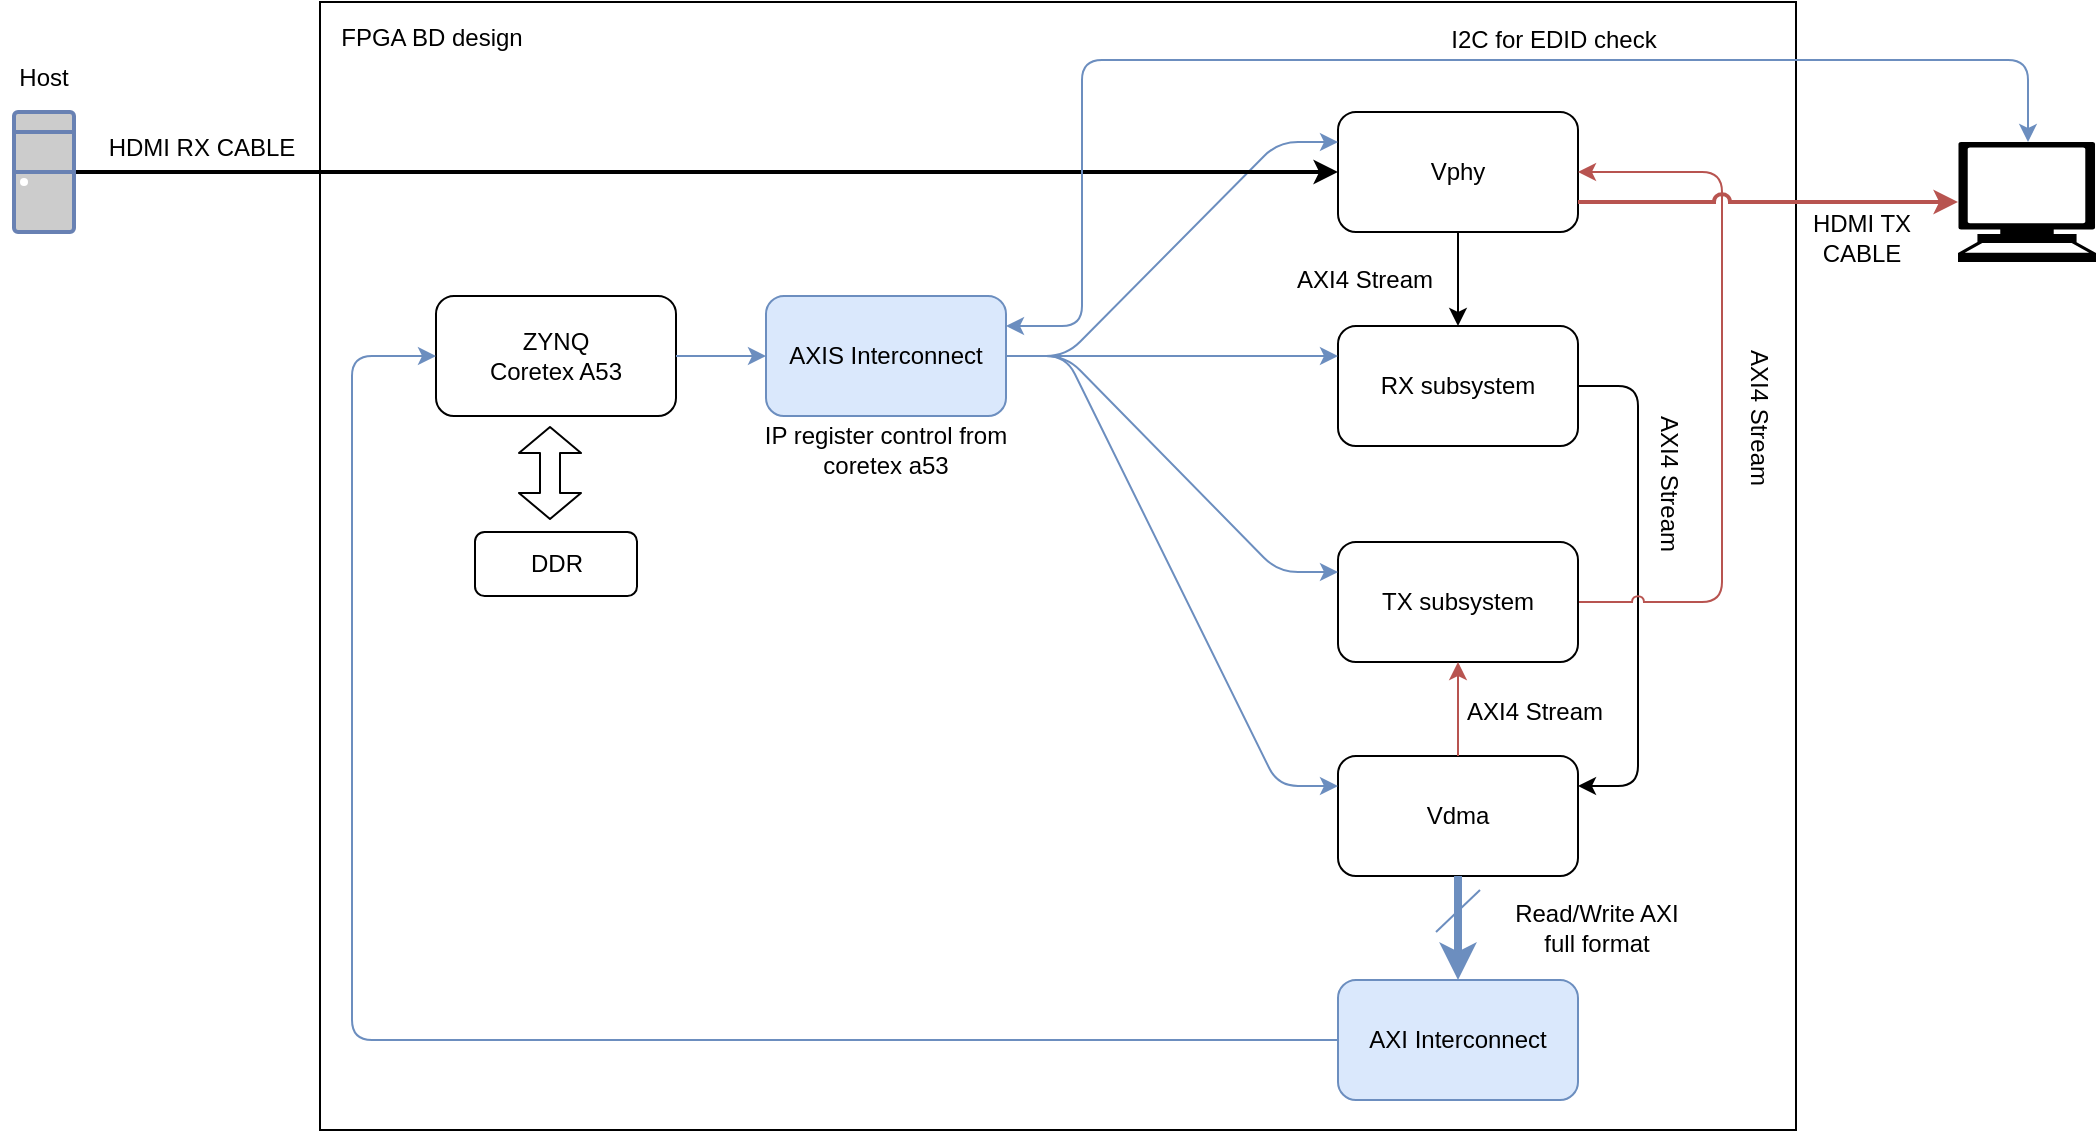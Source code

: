 <mxfile>
    <diagram id="RjBVvk8Mzt5pIrNHiMJC" name="HDMI screen spilt verification flow">
        <mxGraphModel dx="1369" dy="649" grid="0" gridSize="1" guides="1" tooltips="1" connect="1" arrows="1" fold="1" page="1" pageScale="1" pageWidth="1169" pageHeight="827" math="0" shadow="0">
            <root>
                <mxCell id="0"/>
                <mxCell id="1" parent="0"/>
                <mxCell id="vJMkvNvz64s3IryYMbfB-65" value="" style="group" vertex="1" connectable="0" parent="1">
                    <mxGeometry x="42" y="103" width="1048" height="564" as="geometry"/>
                </mxCell>
                <mxCell id="62" value="" style="rounded=0;whiteSpace=wrap;html=1;movable=1;resizable=1;rotatable=1;deletable=1;editable=1;connectable=1;" vertex="1" parent="vJMkvNvz64s3IryYMbfB-65">
                    <mxGeometry x="160" width="738" height="564" as="geometry"/>
                </mxCell>
                <mxCell id="2" value="ZYNQ&lt;br&gt;Coretex A53" style="rounded=1;whiteSpace=wrap;html=1;movable=1;resizable=1;rotatable=1;deletable=1;editable=1;connectable=1;" parent="vJMkvNvz64s3IryYMbfB-65" vertex="1">
                    <mxGeometry x="218" y="147" width="120" height="60" as="geometry"/>
                </mxCell>
                <mxCell id="3" value="Vphy" style="rounded=1;whiteSpace=wrap;html=1;movable=1;resizable=1;rotatable=1;deletable=1;editable=1;connectable=1;" parent="vJMkvNvz64s3IryYMbfB-65" vertex="1">
                    <mxGeometry x="669" y="55" width="120" height="60" as="geometry"/>
                </mxCell>
                <mxCell id="4" value="RX subsystem" style="rounded=1;whiteSpace=wrap;html=1;movable=1;resizable=1;rotatable=1;deletable=1;editable=1;connectable=1;" parent="vJMkvNvz64s3IryYMbfB-65" vertex="1">
                    <mxGeometry x="669" y="162" width="120" height="60" as="geometry"/>
                </mxCell>
                <mxCell id="34" style="edgeStyle=elbowEdgeStyle;elbow=vertical;html=1;entryX=0.5;entryY=0;entryDx=0;entryDy=0;strokeWidth=1;movable=1;resizable=1;rotatable=1;deletable=1;editable=1;connectable=1;" parent="vJMkvNvz64s3IryYMbfB-65" source="3" target="4" edge="1">
                    <mxGeometry relative="1" as="geometry"/>
                </mxCell>
                <mxCell id="5" value="Vdma" style="rounded=1;whiteSpace=wrap;html=1;movable=1;resizable=1;rotatable=1;deletable=1;editable=1;connectable=1;" parent="vJMkvNvz64s3IryYMbfB-65" vertex="1">
                    <mxGeometry x="669" y="377" width="120" height="60" as="geometry"/>
                </mxCell>
                <mxCell id="16" style="edgeStyle=entityRelationEdgeStyle;html=1;entryX=1;entryY=0.25;entryDx=0;entryDy=0;jumpStyle=arc;movable=1;resizable=1;rotatable=1;deletable=1;editable=1;connectable=1;" parent="vJMkvNvz64s3IryYMbfB-65" source="4" target="5" edge="1">
                    <mxGeometry relative="1" as="geometry"/>
                </mxCell>
                <mxCell id="22" style="edgeStyle=elbowEdgeStyle;html=1;entryX=0;entryY=0.5;entryDx=0;entryDy=0;strokeWidth=1;exitX=0;exitY=0.5;exitDx=0;exitDy=0;elbow=vertical;fillColor=#dae8fc;strokeColor=#6c8ebf;movable=1;resizable=1;rotatable=1;deletable=1;editable=1;connectable=1;" parent="vJMkvNvz64s3IryYMbfB-65" source="6" target="2" edge="1">
                    <mxGeometry relative="1" as="geometry">
                        <mxPoint x="202" y="518" as="sourcePoint"/>
                        <Array as="points">
                            <mxPoint x="176" y="246"/>
                        </Array>
                    </mxGeometry>
                </mxCell>
                <mxCell id="6" value="AXI Interconnect" style="rounded=1;whiteSpace=wrap;html=1;fillColor=#dae8fc;strokeColor=#6c8ebf;movable=1;resizable=1;rotatable=1;deletable=1;editable=1;connectable=1;" parent="vJMkvNvz64s3IryYMbfB-65" vertex="1">
                    <mxGeometry x="669" y="489" width="120" height="60" as="geometry"/>
                </mxCell>
                <mxCell id="18" style="html=1;entryX=0.5;entryY=0;entryDx=0;entryDy=0;strokeWidth=4;fillColor=#dae8fc;strokeColor=#6c8ebf;movable=1;resizable=1;rotatable=1;deletable=1;editable=1;connectable=1;" parent="vJMkvNvz64s3IryYMbfB-65" source="5" target="6" edge="1">
                    <mxGeometry relative="1" as="geometry"/>
                </mxCell>
                <mxCell id="10" style="edgeStyle=entityRelationEdgeStyle;html=1;entryX=0;entryY=0.25;entryDx=0;entryDy=0;exitX=1;exitY=0.5;exitDx=0;exitDy=0;fillColor=#dae8fc;strokeColor=#6c8ebf;movable=1;resizable=1;rotatable=1;deletable=1;editable=1;connectable=1;" parent="vJMkvNvz64s3IryYMbfB-65" source="7" target="3" edge="1">
                    <mxGeometry relative="1" as="geometry"/>
                </mxCell>
                <mxCell id="11" style="html=1;entryX=0;entryY=0.25;entryDx=0;entryDy=0;fillColor=#dae8fc;strokeColor=#6c8ebf;edgeStyle=entityRelationEdgeStyle;movable=1;resizable=1;rotatable=1;deletable=1;editable=1;connectable=1;" parent="vJMkvNvz64s3IryYMbfB-65" source="7" target="4" edge="1">
                    <mxGeometry relative="1" as="geometry"/>
                </mxCell>
                <mxCell id="13" style="edgeStyle=entityRelationEdgeStyle;html=1;entryX=0;entryY=0.25;entryDx=0;entryDy=0;exitX=1;exitY=0.5;exitDx=0;exitDy=0;fillColor=#dae8fc;strokeColor=#6c8ebf;movable=1;resizable=1;rotatable=1;deletable=1;editable=1;connectable=1;" parent="vJMkvNvz64s3IryYMbfB-65" source="7" target="5" edge="1">
                    <mxGeometry relative="1" as="geometry"/>
                </mxCell>
                <mxCell id="7" value="AXIS Interconnect" style="rounded=1;whiteSpace=wrap;html=1;fillColor=#dae8fc;strokeColor=#6c8ebf;movable=1;resizable=1;rotatable=1;deletable=1;editable=1;connectable=1;" parent="vJMkvNvz64s3IryYMbfB-65" vertex="1">
                    <mxGeometry x="383" y="147" width="120" height="60" as="geometry"/>
                </mxCell>
                <mxCell id="9" style="edgeStyle=none;html=1;entryX=0;entryY=0.5;entryDx=0;entryDy=0;fillColor=#dae8fc;strokeColor=#6c8ebf;movable=1;resizable=1;rotatable=1;deletable=1;editable=1;connectable=1;" parent="vJMkvNvz64s3IryYMbfB-65" source="2" target="7" edge="1">
                    <mxGeometry relative="1" as="geometry"/>
                </mxCell>
                <mxCell id="36" style="edgeStyle=elbowEdgeStyle;elbow=vertical;html=1;entryX=1;entryY=0.5;entryDx=0;entryDy=0;strokeWidth=1;jumpStyle=arc;fillColor=#f8cecc;strokeColor=#b85450;movable=1;resizable=1;rotatable=1;deletable=1;editable=1;connectable=1;" parent="vJMkvNvz64s3IryYMbfB-65" source="8" target="3" edge="1">
                    <mxGeometry relative="1" as="geometry">
                        <Array as="points">
                            <mxPoint x="861" y="223"/>
                        </Array>
                    </mxGeometry>
                </mxCell>
                <mxCell id="8" value="TX subsystem" style="rounded=1;whiteSpace=wrap;html=1;movable=1;resizable=1;rotatable=1;deletable=1;editable=1;connectable=1;" parent="vJMkvNvz64s3IryYMbfB-65" vertex="1">
                    <mxGeometry x="669" y="270" width="120" height="60" as="geometry"/>
                </mxCell>
                <mxCell id="56" style="jumpStyle=arc;html=1;entryX=0.5;entryY=1;entryDx=0;entryDy=0;strokeWidth=1;startArrow=none;startFill=0;fillColor=#f8cecc;strokeColor=#b85450;movable=1;resizable=1;rotatable=1;deletable=1;editable=1;connectable=1;" parent="vJMkvNvz64s3IryYMbfB-65" source="5" target="8" edge="1">
                    <mxGeometry relative="1" as="geometry"/>
                </mxCell>
                <mxCell id="12" style="edgeStyle=entityRelationEdgeStyle;html=1;entryX=0;entryY=0.25;entryDx=0;entryDy=0;exitX=1;exitY=0.5;exitDx=0;exitDy=0;fillColor=#dae8fc;strokeColor=#6c8ebf;movable=1;resizable=1;rotatable=1;deletable=1;editable=1;connectable=1;" parent="vJMkvNvz64s3IryYMbfB-65" source="7" target="8" edge="1">
                    <mxGeometry relative="1" as="geometry">
                        <mxPoint x="528" y="199" as="sourcePoint"/>
                    </mxGeometry>
                </mxCell>
                <mxCell id="19" value="" style="endArrow=none;html=1;fillColor=#dae8fc;strokeColor=#6c8ebf;movable=1;resizable=1;rotatable=1;deletable=1;editable=1;connectable=1;" parent="vJMkvNvz64s3IryYMbfB-65" edge="1">
                    <mxGeometry width="50" height="50" relative="1" as="geometry">
                        <mxPoint x="718" y="465" as="sourcePoint"/>
                        <mxPoint x="740" y="444" as="targetPoint"/>
                    </mxGeometry>
                </mxCell>
                <mxCell id="20" value="Read/Write AXI full format" style="text;html=1;strokeColor=none;fillColor=none;align=center;verticalAlign=middle;whiteSpace=wrap;rounded=0;movable=1;resizable=1;rotatable=1;deletable=1;editable=1;connectable=1;" parent="vJMkvNvz64s3IryYMbfB-65" vertex="1">
                    <mxGeometry x="753" y="448" width="91" height="30" as="geometry"/>
                </mxCell>
                <mxCell id="25" style="html=1;entryX=0;entryY=0.5;entryDx=0;entryDy=0;strokeWidth=2;exitX=1;exitY=0.5;exitDx=0;exitDy=0;exitPerimeter=0;movable=1;resizable=1;rotatable=1;deletable=1;editable=1;connectable=1;" parent="vJMkvNvz64s3IryYMbfB-65" source="31" target="3" edge="1">
                    <mxGeometry relative="1" as="geometry">
                        <mxPoint x="206" y="72" as="sourcePoint"/>
                        <mxPoint x="347" y="24" as="targetPoint"/>
                    </mxGeometry>
                </mxCell>
                <mxCell id="26" value="HDMI RX CABLE" style="text;html=1;strokeColor=none;fillColor=none;align=center;verticalAlign=middle;whiteSpace=wrap;rounded=0;movable=1;resizable=1;rotatable=1;deletable=1;editable=1;connectable=1;" parent="vJMkvNvz64s3IryYMbfB-65" vertex="1">
                    <mxGeometry x="48" y="59" width="106" height="27" as="geometry"/>
                </mxCell>
                <mxCell id="31" value="" style="fontColor=#0066CC;verticalAlign=top;verticalLabelPosition=bottom;labelPosition=center;align=center;html=1;outlineConnect=0;fillColor=#CCCCCC;strokeColor=#6881B3;gradientColor=none;gradientDirection=north;strokeWidth=2;shape=mxgraph.networks.desktop_pc;movable=1;resizable=1;rotatable=1;deletable=1;editable=1;connectable=1;" parent="vJMkvNvz64s3IryYMbfB-65" vertex="1">
                    <mxGeometry x="7" y="55" width="30" height="60" as="geometry"/>
                </mxCell>
                <mxCell id="32" value="Host" style="text;html=1;strokeColor=none;fillColor=none;align=center;verticalAlign=middle;whiteSpace=wrap;rounded=0;movable=1;resizable=1;rotatable=1;deletable=1;editable=1;connectable=1;" parent="vJMkvNvz64s3IryYMbfB-65" vertex="1">
                    <mxGeometry y="24" width="44" height="27" as="geometry"/>
                </mxCell>
                <mxCell id="39" value="" style="shape=mxgraph.signs.tech.computer;html=1;pointerEvents=1;fillColor=#000000;strokeColor=none;verticalLabelPosition=bottom;verticalAlign=top;align=center;movable=1;resizable=1;rotatable=1;deletable=1;editable=1;connectable=1;" parent="vJMkvNvz64s3IryYMbfB-65" vertex="1">
                    <mxGeometry x="979" y="70" width="69" height="60" as="geometry"/>
                </mxCell>
                <mxCell id="40" style="jumpStyle=arc;elbow=vertical;html=1;entryX=0;entryY=0.5;entryDx=0;entryDy=0;entryPerimeter=0;strokeWidth=2;exitX=1;exitY=0.75;exitDx=0;exitDy=0;fillColor=#f8cecc;strokeColor=#b85450;movable=1;resizable=1;rotatable=1;deletable=1;editable=1;connectable=1;" parent="vJMkvNvz64s3IryYMbfB-65" source="3" target="39" edge="1">
                    <mxGeometry relative="1" as="geometry"/>
                </mxCell>
                <mxCell id="58" style="edgeStyle=orthogonalEdgeStyle;html=1;entryX=0.5;entryY=0;entryDx=0;entryDy=0;entryPerimeter=0;exitX=1;exitY=0.25;exitDx=0;exitDy=0;fillColor=#dae8fc;strokeColor=#6c8ebf;startArrow=classic;startFill=1;movable=1;resizable=1;rotatable=1;deletable=1;editable=1;connectable=1;" edge="1" parent="vJMkvNvz64s3IryYMbfB-65" source="7" target="39">
                    <mxGeometry relative="1" as="geometry">
                        <mxPoint x="931" y="27" as="targetPoint"/>
                        <Array as="points">
                            <mxPoint x="541" y="162"/>
                            <mxPoint x="541" y="29"/>
                            <mxPoint x="1014" y="29"/>
                            <mxPoint x="1014" y="70"/>
                        </Array>
                    </mxGeometry>
                </mxCell>
                <mxCell id="41" value="AXI4 Stream" style="text;html=1;strokeColor=none;fillColor=none;align=center;verticalAlign=middle;whiteSpace=wrap;rounded=0;movable=1;resizable=1;rotatable=1;deletable=1;editable=1;connectable=1;" parent="vJMkvNvz64s3IryYMbfB-65" vertex="1">
                    <mxGeometry x="637" y="124" width="91" height="30" as="geometry"/>
                </mxCell>
                <mxCell id="42" value="AXI4 Stream" style="text;html=1;strokeColor=none;fillColor=none;align=center;verticalAlign=middle;whiteSpace=wrap;rounded=0;rotation=90;movable=1;resizable=1;rotatable=1;deletable=1;editable=1;connectable=1;" parent="vJMkvNvz64s3IryYMbfB-65" vertex="1">
                    <mxGeometry x="834" y="193" width="91" height="30" as="geometry"/>
                </mxCell>
                <mxCell id="43" value="AXI4 Stream" style="text;html=1;strokeColor=none;fillColor=none;align=center;verticalAlign=middle;whiteSpace=wrap;rounded=0;rotation=90;movable=1;resizable=1;rotatable=1;deletable=1;editable=1;connectable=1;" parent="vJMkvNvz64s3IryYMbfB-65" vertex="1">
                    <mxGeometry x="789" y="226" width="91" height="30" as="geometry"/>
                </mxCell>
                <mxCell id="45" value="AXI4 Stream" style="text;html=1;strokeColor=none;fillColor=none;align=center;verticalAlign=middle;whiteSpace=wrap;rounded=0;rotation=0;movable=1;resizable=1;rotatable=1;deletable=1;editable=1;connectable=1;" parent="vJMkvNvz64s3IryYMbfB-65" vertex="1">
                    <mxGeometry x="722" y="340" width="91" height="30" as="geometry"/>
                </mxCell>
                <mxCell id="46" value="" style="endArrow=classic;html=1;strokeWidth=1;jumpStyle=arc;startArrow=classic;startFill=1;shape=flexArrow;endSize=4;startSize=4;movable=1;resizable=1;rotatable=1;deletable=1;editable=1;connectable=1;" parent="vJMkvNvz64s3IryYMbfB-65" edge="1">
                    <mxGeometry width="50" height="50" relative="1" as="geometry">
                        <mxPoint x="275" y="259" as="sourcePoint"/>
                        <mxPoint x="275" y="212" as="targetPoint"/>
                    </mxGeometry>
                </mxCell>
                <mxCell id="53" value="DDR" style="rounded=1;whiteSpace=wrap;html=1;movable=1;resizable=1;rotatable=1;deletable=1;editable=1;connectable=1;" parent="vJMkvNvz64s3IryYMbfB-65" vertex="1">
                    <mxGeometry x="237.5" y="265" width="81" height="32" as="geometry"/>
                </mxCell>
                <mxCell id="57" value="IP register control from coretex a53" style="text;html=1;strokeColor=none;fillColor=none;align=center;verticalAlign=middle;whiteSpace=wrap;rounded=0;movable=1;resizable=1;rotatable=1;deletable=1;editable=1;connectable=1;" vertex="1" parent="vJMkvNvz64s3IryYMbfB-65">
                    <mxGeometry x="380" y="209" width="126" height="30" as="geometry"/>
                </mxCell>
                <mxCell id="60" value="I2C for EDID check" style="text;html=1;strokeColor=none;fillColor=none;align=center;verticalAlign=middle;whiteSpace=wrap;rounded=0;movable=1;resizable=1;rotatable=1;deletable=1;editable=1;connectable=1;" vertex="1" parent="vJMkvNvz64s3IryYMbfB-65">
                    <mxGeometry x="724" y="5" width="106" height="27" as="geometry"/>
                </mxCell>
                <mxCell id="64" value="HDMI TX CABLE" style="text;html=1;strokeColor=none;fillColor=none;align=center;verticalAlign=middle;whiteSpace=wrap;rounded=0;movable=1;resizable=1;rotatable=1;deletable=1;editable=1;connectable=1;" vertex="1" parent="vJMkvNvz64s3IryYMbfB-65">
                    <mxGeometry x="895" y="104" width="72" height="27" as="geometry"/>
                </mxCell>
                <mxCell id="65" value="FPGA BD design" style="text;html=1;strokeColor=none;fillColor=none;align=center;verticalAlign=middle;whiteSpace=wrap;rounded=0;movable=1;resizable=1;rotatable=1;deletable=1;editable=1;connectable=1;" vertex="1" parent="vJMkvNvz64s3IryYMbfB-65">
                    <mxGeometry x="163" y="4" width="106" height="27" as="geometry"/>
                </mxCell>
            </root>
        </mxGraphModel>
    </diagram>
    <diagram id="D4jb2x16DxbJwkbr8Rxy" name="HDMI screen split real solution flow">
        <mxGraphModel dx="1386" dy="779" grid="0" gridSize="10" guides="1" tooltips="1" connect="1" arrows="1" fold="1" page="1" pageScale="1" pageWidth="1169" pageHeight="827" math="0" shadow="0">
            <root>
                <mxCell id="0"/>
                <mxCell id="1" parent="0"/>
                <mxCell id="wht9FxVsWBqRtJpPvKsh-47" value="" style="group" vertex="1" connectable="0" parent="1">
                    <mxGeometry x="42" y="103" width="1075" height="564" as="geometry"/>
                </mxCell>
                <mxCell id="wht9FxVsWBqRtJpPvKsh-2" value="" style="rounded=0;whiteSpace=wrap;html=1;movable=1;resizable=1;rotatable=1;deletable=1;editable=1;connectable=1;container=0;" vertex="1" parent="wht9FxVsWBqRtJpPvKsh-47">
                    <mxGeometry x="160" width="738" height="564" as="geometry"/>
                </mxCell>
                <mxCell id="wht9FxVsWBqRtJpPvKsh-3" value="ZYNQ&lt;br&gt;Coretex A53" style="rounded=1;whiteSpace=wrap;html=1;movable=1;resizable=1;rotatable=1;deletable=1;editable=1;connectable=1;container=0;" vertex="1" parent="wht9FxVsWBqRtJpPvKsh-47">
                    <mxGeometry x="218" y="147" width="120" height="60" as="geometry"/>
                </mxCell>
                <mxCell id="wht9FxVsWBqRtJpPvKsh-4" value="Vphy" style="rounded=1;whiteSpace=wrap;html=1;movable=1;resizable=1;rotatable=1;deletable=1;editable=1;connectable=1;container=0;" vertex="1" parent="wht9FxVsWBqRtJpPvKsh-47">
                    <mxGeometry x="669" y="55" width="120" height="60" as="geometry"/>
                </mxCell>
                <mxCell id="wht9FxVsWBqRtJpPvKsh-5" value="RX subsystem" style="rounded=1;whiteSpace=wrap;html=1;movable=1;resizable=1;rotatable=1;deletable=1;editable=1;connectable=1;container=0;" vertex="1" parent="wht9FxVsWBqRtJpPvKsh-47">
                    <mxGeometry x="669" y="162" width="120" height="60" as="geometry"/>
                </mxCell>
                <mxCell id="wht9FxVsWBqRtJpPvKsh-6" style="edgeStyle=elbowEdgeStyle;elbow=vertical;html=1;entryX=0.5;entryY=0;entryDx=0;entryDy=0;strokeWidth=1;movable=1;resizable=1;rotatable=1;deletable=1;editable=1;connectable=1;" edge="1" parent="wht9FxVsWBqRtJpPvKsh-47" source="wht9FxVsWBqRtJpPvKsh-4" target="wht9FxVsWBqRtJpPvKsh-5">
                    <mxGeometry relative="1" as="geometry"/>
                </mxCell>
                <mxCell id="wht9FxVsWBqRtJpPvKsh-7" value="Vdma" style="rounded=1;whiteSpace=wrap;html=1;movable=1;resizable=1;rotatable=1;deletable=1;editable=1;connectable=1;container=0;" vertex="1" parent="wht9FxVsWBqRtJpPvKsh-47">
                    <mxGeometry x="669" y="377" width="120" height="60" as="geometry"/>
                </mxCell>
                <mxCell id="wht9FxVsWBqRtJpPvKsh-8" style="edgeStyle=entityRelationEdgeStyle;html=1;entryX=1;entryY=0.25;entryDx=0;entryDy=0;jumpStyle=arc;movable=1;resizable=1;rotatable=1;deletable=1;editable=1;connectable=1;" edge="1" parent="wht9FxVsWBqRtJpPvKsh-47" source="wht9FxVsWBqRtJpPvKsh-5" target="wht9FxVsWBqRtJpPvKsh-7">
                    <mxGeometry relative="1" as="geometry"/>
                </mxCell>
                <mxCell id="wht9FxVsWBqRtJpPvKsh-9" style="edgeStyle=elbowEdgeStyle;html=1;entryX=0;entryY=0.5;entryDx=0;entryDy=0;strokeWidth=1;exitX=0;exitY=0.5;exitDx=0;exitDy=0;elbow=vertical;fillColor=#dae8fc;strokeColor=#6c8ebf;movable=1;resizable=1;rotatable=1;deletable=1;editable=1;connectable=1;" edge="1" parent="wht9FxVsWBqRtJpPvKsh-47" source="wht9FxVsWBqRtJpPvKsh-10" target="wht9FxVsWBqRtJpPvKsh-3">
                    <mxGeometry relative="1" as="geometry">
                        <mxPoint x="202" y="518" as="sourcePoint"/>
                        <Array as="points">
                            <mxPoint x="176" y="246"/>
                        </Array>
                    </mxGeometry>
                </mxCell>
                <mxCell id="wht9FxVsWBqRtJpPvKsh-10" value="AXI Interconnect" style="rounded=1;whiteSpace=wrap;html=1;fillColor=#dae8fc;strokeColor=#6c8ebf;movable=1;resizable=1;rotatable=1;deletable=1;editable=1;connectable=1;container=0;" vertex="1" parent="wht9FxVsWBqRtJpPvKsh-47">
                    <mxGeometry x="669" y="489" width="120" height="60" as="geometry"/>
                </mxCell>
                <mxCell id="wht9FxVsWBqRtJpPvKsh-11" style="html=1;entryX=0.5;entryY=0;entryDx=0;entryDy=0;strokeWidth=4;fillColor=#dae8fc;strokeColor=#6c8ebf;movable=1;resizable=1;rotatable=1;deletable=1;editable=1;connectable=1;" edge="1" parent="wht9FxVsWBqRtJpPvKsh-47" source="wht9FxVsWBqRtJpPvKsh-7" target="wht9FxVsWBqRtJpPvKsh-10">
                    <mxGeometry relative="1" as="geometry"/>
                </mxCell>
                <mxCell id="wht9FxVsWBqRtJpPvKsh-12" style="edgeStyle=entityRelationEdgeStyle;html=1;entryX=0;entryY=0.25;entryDx=0;entryDy=0;exitX=1;exitY=0.5;exitDx=0;exitDy=0;fillColor=#dae8fc;strokeColor=#6c8ebf;movable=1;resizable=1;rotatable=1;deletable=1;editable=1;connectable=1;" edge="1" parent="wht9FxVsWBqRtJpPvKsh-47" source="wht9FxVsWBqRtJpPvKsh-15" target="wht9FxVsWBqRtJpPvKsh-4">
                    <mxGeometry relative="1" as="geometry"/>
                </mxCell>
                <mxCell id="wht9FxVsWBqRtJpPvKsh-13" style="html=1;entryX=0;entryY=0.25;entryDx=0;entryDy=0;fillColor=#dae8fc;strokeColor=#6c8ebf;edgeStyle=entityRelationEdgeStyle;movable=1;resizable=1;rotatable=1;deletable=1;editable=1;connectable=1;" edge="1" parent="wht9FxVsWBqRtJpPvKsh-47" source="wht9FxVsWBqRtJpPvKsh-15" target="wht9FxVsWBqRtJpPvKsh-5">
                    <mxGeometry relative="1" as="geometry"/>
                </mxCell>
                <mxCell id="wht9FxVsWBqRtJpPvKsh-14" style="edgeStyle=entityRelationEdgeStyle;html=1;entryX=0;entryY=0.25;entryDx=0;entryDy=0;exitX=1;exitY=0.5;exitDx=0;exitDy=0;fillColor=#dae8fc;strokeColor=#6c8ebf;movable=1;resizable=1;rotatable=1;deletable=1;editable=1;connectable=1;" edge="1" parent="wht9FxVsWBqRtJpPvKsh-47" source="wht9FxVsWBqRtJpPvKsh-15" target="wht9FxVsWBqRtJpPvKsh-7">
                    <mxGeometry relative="1" as="geometry"/>
                </mxCell>
                <mxCell id="wht9FxVsWBqRtJpPvKsh-15" value="AXIS Interconnect" style="rounded=1;whiteSpace=wrap;html=1;fillColor=#dae8fc;strokeColor=#6c8ebf;movable=1;resizable=1;rotatable=1;deletable=1;editable=1;connectable=1;container=0;" vertex="1" parent="wht9FxVsWBqRtJpPvKsh-47">
                    <mxGeometry x="383" y="147" width="120" height="60" as="geometry"/>
                </mxCell>
                <mxCell id="wht9FxVsWBqRtJpPvKsh-16" style="edgeStyle=none;html=1;entryX=0;entryY=0.5;entryDx=0;entryDy=0;fillColor=#dae8fc;strokeColor=#6c8ebf;movable=1;resizable=1;rotatable=1;deletable=1;editable=1;connectable=1;" edge="1" parent="wht9FxVsWBqRtJpPvKsh-47" source="wht9FxVsWBqRtJpPvKsh-3" target="wht9FxVsWBqRtJpPvKsh-15">
                    <mxGeometry relative="1" as="geometry"/>
                </mxCell>
                <mxCell id="wht9FxVsWBqRtJpPvKsh-21" value="" style="endArrow=none;html=1;fillColor=#dae8fc;strokeColor=#6c8ebf;movable=1;resizable=1;rotatable=1;deletable=1;editable=1;connectable=1;" edge="1" parent="wht9FxVsWBqRtJpPvKsh-47">
                    <mxGeometry width="50" height="50" relative="1" as="geometry">
                        <mxPoint x="718" y="465" as="sourcePoint"/>
                        <mxPoint x="740" y="444" as="targetPoint"/>
                    </mxGeometry>
                </mxCell>
                <mxCell id="wht9FxVsWBqRtJpPvKsh-22" value="Read/Write AXI full format" style="text;html=1;strokeColor=none;fillColor=none;align=center;verticalAlign=middle;whiteSpace=wrap;rounded=0;movable=1;resizable=1;rotatable=1;deletable=1;editable=1;connectable=1;container=0;" vertex="1" parent="wht9FxVsWBqRtJpPvKsh-47">
                    <mxGeometry x="753" y="448" width="91" height="30" as="geometry"/>
                </mxCell>
                <mxCell id="wht9FxVsWBqRtJpPvKsh-23" style="html=1;entryX=0;entryY=0.5;entryDx=0;entryDy=0;strokeWidth=2;exitX=1;exitY=0.5;exitDx=0;exitDy=0;exitPerimeter=0;movable=1;resizable=1;rotatable=1;deletable=1;editable=1;connectable=1;" edge="1" parent="wht9FxVsWBqRtJpPvKsh-47" source="wht9FxVsWBqRtJpPvKsh-25" target="wht9FxVsWBqRtJpPvKsh-4">
                    <mxGeometry relative="1" as="geometry">
                        <mxPoint x="206" y="72" as="sourcePoint"/>
                        <mxPoint x="347" y="24" as="targetPoint"/>
                    </mxGeometry>
                </mxCell>
                <mxCell id="wht9FxVsWBqRtJpPvKsh-24" value="HDMI RX CABLE" style="text;html=1;strokeColor=none;fillColor=none;align=center;verticalAlign=middle;whiteSpace=wrap;rounded=0;movable=1;resizable=1;rotatable=1;deletable=1;editable=1;connectable=1;container=0;" vertex="1" parent="wht9FxVsWBqRtJpPvKsh-47">
                    <mxGeometry x="48" y="59" width="106" height="27" as="geometry"/>
                </mxCell>
                <mxCell id="wht9FxVsWBqRtJpPvKsh-25" value="" style="fontColor=#0066CC;verticalAlign=top;verticalLabelPosition=bottom;labelPosition=center;align=center;html=1;outlineConnect=0;fillColor=#CCCCCC;strokeColor=#6881B3;gradientColor=none;gradientDirection=north;strokeWidth=2;shape=mxgraph.networks.desktop_pc;movable=1;resizable=1;rotatable=1;deletable=1;editable=1;connectable=1;container=0;" vertex="1" parent="wht9FxVsWBqRtJpPvKsh-47">
                    <mxGeometry x="7" y="55" width="30" height="60" as="geometry"/>
                </mxCell>
                <mxCell id="wht9FxVsWBqRtJpPvKsh-26" value="Host" style="text;html=1;strokeColor=none;fillColor=none;align=center;verticalAlign=middle;whiteSpace=wrap;rounded=0;movable=1;resizable=1;rotatable=1;deletable=1;editable=1;connectable=1;container=0;" vertex="1" parent="wht9FxVsWBqRtJpPvKsh-47">
                    <mxGeometry y="24" width="44" height="27" as="geometry"/>
                </mxCell>
                <mxCell id="wht9FxVsWBqRtJpPvKsh-29" style="edgeStyle=orthogonalEdgeStyle;html=1;entryX=0.5;entryY=0;entryDx=0;entryDy=0;entryPerimeter=0;exitX=1;exitY=0.25;exitDx=0;exitDy=0;fillColor=#dae8fc;strokeColor=#6c8ebf;startArrow=classic;startFill=1;movable=1;resizable=1;rotatable=1;deletable=1;editable=1;connectable=1;" edge="1" parent="wht9FxVsWBqRtJpPvKsh-47" source="wht9FxVsWBqRtJpPvKsh-15">
                    <mxGeometry relative="1" as="geometry">
                        <mxPoint x="1013.5" y="70" as="targetPoint"/>
                        <Array as="points">
                            <mxPoint x="541" y="162"/>
                            <mxPoint x="541" y="29"/>
                            <mxPoint x="1014" y="29"/>
                            <mxPoint x="1014" y="70"/>
                        </Array>
                    </mxGeometry>
                </mxCell>
                <mxCell id="wht9FxVsWBqRtJpPvKsh-30" value="AXI4 Stream" style="text;html=1;strokeColor=none;fillColor=none;align=center;verticalAlign=middle;whiteSpace=wrap;rounded=0;movable=1;resizable=1;rotatable=1;deletable=1;editable=1;connectable=1;container=0;" vertex="1" parent="wht9FxVsWBqRtJpPvKsh-47">
                    <mxGeometry x="637" y="124" width="91" height="30" as="geometry"/>
                </mxCell>
                <mxCell id="wht9FxVsWBqRtJpPvKsh-32" value="AXI4 Stream" style="text;html=1;strokeColor=none;fillColor=none;align=center;verticalAlign=middle;whiteSpace=wrap;rounded=0;rotation=90;movable=1;resizable=1;rotatable=1;deletable=1;editable=1;connectable=1;container=0;" vertex="1" parent="wht9FxVsWBqRtJpPvKsh-47">
                    <mxGeometry x="789" y="226" width="91" height="30" as="geometry"/>
                </mxCell>
                <mxCell id="wht9FxVsWBqRtJpPvKsh-34" value="" style="endArrow=classic;html=1;strokeWidth=1;jumpStyle=arc;startArrow=classic;startFill=1;shape=flexArrow;endSize=4;startSize=4;movable=1;resizable=1;rotatable=1;deletable=1;editable=1;connectable=1;" edge="1" parent="wht9FxVsWBqRtJpPvKsh-47">
                    <mxGeometry width="50" height="50" relative="1" as="geometry">
                        <mxPoint x="275" y="259" as="sourcePoint"/>
                        <mxPoint x="275" y="212" as="targetPoint"/>
                    </mxGeometry>
                </mxCell>
                <mxCell id="wht9FxVsWBqRtJpPvKsh-35" value="DDR" style="rounded=1;whiteSpace=wrap;html=1;movable=1;resizable=1;rotatable=1;deletable=1;editable=1;connectable=1;container=0;" vertex="1" parent="wht9FxVsWBqRtJpPvKsh-47">
                    <mxGeometry x="237.5" y="265" width="81" height="32" as="geometry"/>
                </mxCell>
                <mxCell id="wht9FxVsWBqRtJpPvKsh-36" value="IP register control from coretex a53" style="text;html=1;strokeColor=none;fillColor=none;align=center;verticalAlign=middle;whiteSpace=wrap;rounded=0;movable=1;resizable=1;rotatable=1;deletable=1;editable=1;connectable=1;container=0;" vertex="1" parent="wht9FxVsWBqRtJpPvKsh-47">
                    <mxGeometry x="380" y="209" width="126" height="30" as="geometry"/>
                </mxCell>
                <mxCell id="wht9FxVsWBqRtJpPvKsh-37" value="I2C for EDID check" style="text;html=1;strokeColor=none;fillColor=none;align=center;verticalAlign=middle;whiteSpace=wrap;rounded=0;movable=1;resizable=1;rotatable=1;deletable=1;editable=1;connectable=1;container=0;" vertex="1" parent="wht9FxVsWBqRtJpPvKsh-47">
                    <mxGeometry x="724" y="5" width="106" height="27" as="geometry"/>
                </mxCell>
                <mxCell id="wht9FxVsWBqRtJpPvKsh-39" value="FPGA BD design" style="text;html=1;strokeColor=none;fillColor=none;align=center;verticalAlign=middle;whiteSpace=wrap;rounded=0;movable=1;resizable=1;rotatable=1;deletable=1;editable=1;connectable=1;container=0;" vertex="1" parent="wht9FxVsWBqRtJpPvKsh-47">
                    <mxGeometry x="163" y="4" width="106" height="27" as="geometry"/>
                </mxCell>
                <mxCell id="wht9FxVsWBqRtJpPvKsh-40" value="Switch" style="rounded=1;whiteSpace=wrap;html=1;fillColor=#fff2cc;strokeColor=#d6b656;movable=1;resizable=1;rotatable=1;deletable=1;editable=1;connectable=1;container=0;" vertex="1" parent="wht9FxVsWBqRtJpPvKsh-47">
                    <mxGeometry x="941" y="271" width="120" height="60" as="geometry"/>
                </mxCell>
                <mxCell id="wht9FxVsWBqRtJpPvKsh-41" style="edgeStyle=orthogonalEdgeStyle;jumpStyle=arc;html=1;entryX=0;entryY=0.5;entryDx=0;entryDy=0;startArrow=none;startFill=0;fillColor=#f8cecc;strokeColor=#b85450;strokeWidth=3;exitX=1;exitY=0.75;exitDx=0;exitDy=0;" edge="1" parent="wht9FxVsWBqRtJpPvKsh-47" source="wht9FxVsWBqRtJpPvKsh-3" target="wht9FxVsWBqRtJpPvKsh-40">
                    <mxGeometry relative="1" as="geometry">
                        <Array as="points">
                            <mxPoint x="352" y="192"/>
                            <mxPoint x="352" y="301"/>
                        </Array>
                    </mxGeometry>
                </mxCell>
                <mxCell id="wht9FxVsWBqRtJpPvKsh-42" value="zynq 1G Ethernet (Ethernet protocol)" style="edgeLabel;html=1;align=center;verticalAlign=middle;resizable=0;points=[];" vertex="1" connectable="0" parent="wht9FxVsWBqRtJpPvKsh-41">
                    <mxGeometry x="-0.201" relative="1" as="geometry">
                        <mxPoint x="-53" y="-9" as="offset"/>
                    </mxGeometry>
                </mxCell>
                <mxCell id="wht9FxVsWBqRtJpPvKsh-44" value="LED pannel" style="rounded=0;whiteSpace=wrap;html=1;shadow=0;sketch=0;" vertex="1" parent="wht9FxVsWBqRtJpPvKsh-47">
                    <mxGeometry x="955" y="70" width="120" height="60" as="geometry"/>
                </mxCell>
                <mxCell id="wht9FxVsWBqRtJpPvKsh-45" style="edgeStyle=orthogonalEdgeStyle;jumpStyle=arc;html=1;entryX=0.5;entryY=1;entryDx=0;entryDy=0;strokeWidth=3;startArrow=none;startFill=0;" edge="1" parent="wht9FxVsWBqRtJpPvKsh-47" source="wht9FxVsWBqRtJpPvKsh-40" target="wht9FxVsWBqRtJpPvKsh-44">
                    <mxGeometry relative="1" as="geometry"/>
                </mxCell>
                <mxCell id="wht9FxVsWBqRtJpPvKsh-46" value="Ethernet" style="edgeLabel;html=1;align=center;verticalAlign=middle;resizable=0;points=[];rotation=90;" vertex="1" connectable="0" parent="wht9FxVsWBqRtJpPvKsh-47">
                    <mxGeometry x="1015.003" y="235.995" as="geometry"/>
                </mxCell>
            </root>
        </mxGraphModel>
    </diagram>
</mxfile>